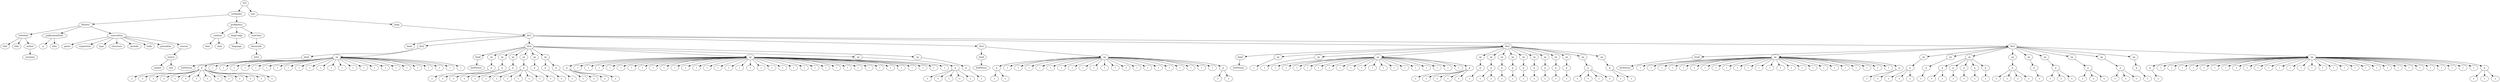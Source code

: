 digraph Tree {
	"t0" [label = "TEI"];
	"t1" [label = "teiHeader"];
	"t2" [label = "fileDesc"];
	"t3" [label = "titleStmt"];
	"t4" [label = "title"];
	"t5" [label = "title"];
	"t6" [label = "author"];
	"t7" [label = "surname"];
	"t8" [label = "publicationStmt"];
	"t9" [label = "p"];
	"t10" [label = "idno"];
	"t11" [label = "sourceDesc"];
	"t12" [label = "genre"];
	"t13" [label = "inspiration"];
	"t14" [label = "type"];
	"t15" [label = "structure"];
	"t16" [label = "periode"];
	"t17" [label = "taille"];
	"t18" [label = "permalien"];
	"t19" [label = "sources"];
	"t20" [label = "source"];
	"t21" [label = "author"];
	"t22" [label = "text"];
	"t23" [label = "profileDesc"];
	"t24" [label = "creation"];
	"t25" [label = "date"];
	"t26" [label = "date"];
	"t27" [label = "langUsage"];
	"t28" [label = "language"];
	"t29" [label = "textClass"];
	"t30" [label = "keywords"];
	"t31" [label = "term"];
	"t32" [label = "text"];
	"t33" [label = "body"];
	"t34" [label = "div1"];
	"t35" [label = "head"];
	"t36" [label = "div2"];
	"t37" [label = "head"];
	"t38" [label = "listPerson"];
	"t39" [label = "sp"];
	"t40" [label = "p"];
	"t41" [label = "s"];
	"t42" [label = "s"];
	"t43" [label = "s"];
	"t44" [label = "s"];
	"t45" [label = "s"];
	"t46" [label = "s"];
	"t47" [label = "s"];
	"t48" [label = "s"];
	"t49" [label = "s"];
	"t50" [label = "s"];
	"t51" [label = "s"];
	"t52" [label = "s"];
	"t53" [label = "s"];
	"t54" [label = "s"];
	"t55" [label = "l"];
	"t56" [label = "l"];
	"t57" [label = "l"];
	"t58" [label = "l"];
	"t59" [label = "l"];
	"t60" [label = "l"];
	"t61" [label = "l"];
	"t62" [label = "l"];
	"t63" [label = "l"];
	"t64" [label = "l"];
	"t65" [label = "l"];
	"t66" [label = "l"];
	"t67" [label = "l"];
	"t68" [label = "l"];
	"t69" [label = "l"];
	"t70" [label = "l"];
	"t71" [label = "l"];
	"t72" [label = "l"];
	"t73" [label = "l"];
	"t74" [label = "l"];
	"t75" [label = "l"];
	"t76" [label = "l"];
	"t77" [label = "l"];
	"t78" [label = "l"];
	"t79" [label = "div2"];
	"t80" [label = "head"];
	"t81" [label = "listPerson"];
	"t82" [label = "sp"];
	"t83" [label = "p"];
	"t84" [label = "s"];
	"t85" [label = "sp"];
	"t86" [label = "p"];
	"t87" [label = "s"];
	"t88" [label = "s"];
	"t89" [label = "s"];
	"t90" [label = "sp"];
	"t91" [label = "p"];
	"t92" [label = "s"];
	"t93" [label = "s"];
	"t94" [label = "sp"];
	"t95" [label = "p"];
	"t96" [label = "s"];
	"t97" [label = "s"];
	"t98" [label = "s"];
	"t99" [label = "s"];
	"t100" [label = "s"];
	"t101" [label = "sp"];
	"t102" [label = "p"];
	"t103" [label = "s"];
	"t104" [label = "sp"];
	"t105" [label = "p"];
	"t106" [label = "s"];
	"t107" [label = "p"];
	"t108" [label = "s"];
	"t109" [label = "sp"];
	"t110" [label = "p"];
	"t111" [label = "s"];
	"t112" [label = "s"];
	"t113" [label = "s"];
	"t114" [label = "s"];
	"t115" [label = "l"];
	"t116" [label = "l"];
	"t117" [label = "l"];
	"t118" [label = "l"];
	"t119" [label = "l"];
	"t120" [label = "l"];
	"t121" [label = "l"];
	"t122" [label = "l"];
	"t123" [label = "l"];
	"t124" [label = "l"];
	"t125" [label = "l"];
	"t126" [label = "l"];
	"t127" [label = "l"];
	"t128" [label = "l"];
	"t129" [label = "l"];
	"t130" [label = "l"];
	"t131" [label = "l"];
	"t132" [label = "l"];
	"t133" [label = "l"];
	"t134" [label = "l"];
	"t135" [label = "l"];
	"t136" [label = "l"];
	"t137" [label = "l"];
	"t138" [label = "l"];
	"t139" [label = "l"];
	"t140" [label = "l"];
	"t141" [label = "l"];
	"t142" [label = "l"];
	"t143" [label = "l"];
	"t144" [label = "l"];
	"t145" [label = "l"];
	"t146" [label = "l"];
	"t147" [label = "l"];
	"t148" [label = "l"];
	"t149" [label = "l"];
	"t150" [label = "sp"];
	"t151" [label = "p"];
	"t152" [label = "s"];
	"t153" [label = "s"];
	"t154" [label = "s"];
	"t155" [label = "s"];
	"t156" [label = "s"];
	"t157" [label = "sp"];
	"t158" [label = "p"];
	"t159" [label = "s"];
	"t160" [label = "div2"];
	"t161" [label = "head"];
	"t162" [label = "listPerson"];
	"t163" [label = "sp"];
	"t164" [label = "p"];
	"t165" [label = "s"];
	"t166" [label = "s"];
	"t167" [label = "l"];
	"t168" [label = "l"];
	"t169" [label = "l"];
	"t170" [label = "l"];
	"t171" [label = "l"];
	"t172" [label = "l"];
	"t173" [label = "l"];
	"t174" [label = "l"];
	"t175" [label = "l"];
	"t176" [label = "l"];
	"t177" [label = "l"];
	"t178" [label = "l"];
	"t179" [label = "l"];
	"t180" [label = "l"];
	"t181" [label = "l"];
	"t182" [label = "l"];
	"t183" [label = "l"];
	"t184" [label = "l"];
	"t185" [label = "l"];
	"t186" [label = "l"];
	"t187" [label = "p"];
	"t188" [label = "s"];
	"t189" [label = "s"];
	"t190" [label = "div2"];
	"t191" [label = "head"];
	"t192" [label = "listPerson"];
	"t193" [label = "sp"];
	"t194" [label = "l"];
	"t195" [label = "sp"];
	"t196" [label = "l"];
	"t197" [label = "sp"];
	"t198" [label = "l"];
	"t199" [label = "l"];
	"t200" [label = "l"];
	"t201" [label = "l"];
	"t202" [label = "l"];
	"t203" [label = "l"];
	"t204" [label = "l"];
	"t205" [label = "l"];
	"t206" [label = "l"];
	"t207" [label = "l"];
	"t208" [label = "l"];
	"t209" [label = "l"];
	"t210" [label = "l"];
	"t211" [label = "l"];
	"t212" [label = "l"];
	"t213" [label = "l"];
	"t214" [label = "l"];
	"t215" [label = "l"];
	"t216" [label = "p"];
	"t217" [label = "s"];
	"t218" [label = "s"];
	"t219" [label = "s"];
	"t220" [label = "s"];
	"t221" [label = "s"];
	"t222" [label = "sp"];
	"t223" [label = "p"];
	"t224" [label = "s"];
	"t225" [label = "sp"];
	"t226" [label = "p"];
	"t227" [label = "s"];
	"t228" [label = "s"];
	"t229" [label = "sp"];
	"t230" [label = "p"];
	"t231" [label = "s"];
	"t232" [label = "sp"];
	"t233" [label = "p"];
	"t234" [label = "s"];
	"t235" [label = "sp"];
	"t236" [label = "p"];
	"t237" [label = "s"];
	"t238" [label = "sp"];
	"t239" [label = "p"];
	"t240" [label = "s"];
	"t241" [label = "sp"];
	"t242" [label = "p"];
	"t243" [label = "s"];
	"t244" [label = "sp"];
	"t245" [label = "p"];
	"t246" [label = "s"];
	"t247" [label = "sp"];
	"t248" [label = "p"];
	"t249" [label = "s"];
	"t250" [label = "sp"];
	"t251" [label = "p"];
	"t252" [label = "s"];
	"t253" [label = "s"];
	"t254" [label = "s"];
	"t255" [label = "s"];
	"t256" [label = "sp"];
	"t257" [label = "p"];
	"t258" [label = "s"];
	"t259" [label = "s"];
	"t260" [label = "div2"];
	"t261" [label = "head"];
	"t262" [label = "listPerson"];
	"t263" [label = "sp"];
	"t264" [label = "l"];
	"t265" [label = "l"];
	"t266" [label = "l"];
	"t267" [label = "l"];
	"t268" [label = "l"];
	"t269" [label = "l"];
	"t270" [label = "l"];
	"t271" [label = "l"];
	"t272" [label = "l"];
	"t273" [label = "l"];
	"t274" [label = "l"];
	"t275" [label = "l"];
	"t276" [label = "l"];
	"t277" [label = "l"];
	"t278" [label = "l"];
	"t279" [label = "l"];
	"t280" [label = "l"];
	"t281" [label = "l"];
	"t282" [label = "l"];
	"t283" [label = "l"];
	"t284" [label = "l"];
	"t285" [label = "l"];
	"t286" [label = "l"];
	"t287" [label = "l"];
	"t288" [label = "p"];
	"t289" [label = "s"];
	"t290" [label = "s"];
	"t291" [label = "sp"];
	"t292" [label = "p"];
	"t293" [label = "s"];
	"t294" [label = "s"];
	"t295" [label = "s"];
	"t296" [label = "sp"];
	"t297" [label = "p"];
	"t298" [label = "s"];
	"t299" [label = "sp"];
	"t300" [label = "p"];
	"t301" [label = "s"];
	"t302" [label = "s"];
	"t303" [label = "p"];
	"t304" [label = "s"];
	"t305" [label = "p"];
	"t306" [label = "s"];
	"t307" [label = "p"];
	"t308" [label = "s"];
	"t309" [label = "p"];
	"t310" [label = "s"];
	"t311" [label = "sp"];
	"t312" [label = "p"];
	"t313" [label = "s"];
	"t314" [label = "s"];
	"t315" [label = "s"];
	"t316" [label = "s"];
	"t317" [label = "sp"];
	"t318" [label = "p"];
	"t319" [label = "s"];
	"t320" [label = "sp"];
	"t321" [label = "p"];
	"t322" [label = "s"];
	"t323" [label = "s"];
	"t324" [label = "s"];
	"t325" [label = "sp"];
	"t326" [label = "p"];
	"t327" [label = "s"];
	"t328" [label = "s"];
	"t329" [label = "s"];
	"t330" [label = "sp"];
	"t331" [label = "p"];
	"t332" [label = "s"];
	"t333" [label = "s"];
	"t334" [label = "s"];
	"t335" [label = "sp"];
	"t336" [label = "p"];
	"t337" [label = "s"];
	"t338" [label = "sp"];
	"t339" [label = "p"];
	"t340" [label = "s"];
	"t341" [label = "l"];
	"t342" [label = "l"];
	"t343" [label = "l"];
	"t344" [label = "l"];
	"t345" [label = "l"];
	"t346" [label = "l"];
	"t347" [label = "l"];
	"t348" [label = "l"];
	"t349" [label = "l"];
	"t350" [label = "l"];
	"t351" [label = "l"];
	"t352" [label = "l"];
	"t353" [label = "l"];
	"t354" [label = "l"];
	"t355" [label = "l"];
	"t356" [label = "l"];
	"t357" [label = "l"];
	"t358" [label = "l"];
	"t359" [label = "l"];
	"t360" [label = "l"];
	"t361" [label = "l"];
	"t362" [label = "l"];
	"t363" [label = "l"];
	"t364" [label = "l"];
	"t365" [label = "l"];
	"t366" [label = "l"];
	"t367" [label = "l"];
	"t368" [label = "l"];
	"t369" [label = "l"];
	"t370" [label = "l"];
	"t371" [label = "p"];
	"t372" [label = "s"];
	"t373" [label = "s"];
	"t374" [label = "s"];
	"t0" -> "t1";
	"t1" -> "t2";
	"t2" -> "t3";
	"t3" -> "t4";
	"t3" -> "t5";
	"t3" -> "t6";
	"t6" -> "t7";
	"t2" -> "t8";
	"t8" -> "t9";
	"t8" -> "t10";
	"t2" -> "t11";
	"t11" -> "t12";
	"t11" -> "t13";
	"t11" -> "t14";
	"t11" -> "t15";
	"t11" -> "t16";
	"t11" -> "t17";
	"t11" -> "t18";
	"t11" -> "t19";
	"t19" -> "t20";
	"t20" -> "t21";
	"t20" -> "t22";
	"t1" -> "t23";
	"t23" -> "t24";
	"t24" -> "t25";
	"t24" -> "t26";
	"t23" -> "t27";
	"t27" -> "t28";
	"t23" -> "t29";
	"t29" -> "t30";
	"t30" -> "t31";
	"t0" -> "t32";
	"t32" -> "t33";
	"t33" -> "t34";
	"t34" -> "t35";
	"t34" -> "t36";
	"t36" -> "t37";
	"t37" -> "t38";
	"t36" -> "t39";
	"t39" -> "t40";
	"t40" -> "t41";
	"t40" -> "t42";
	"t40" -> "t43";
	"t40" -> "t44";
	"t40" -> "t45";
	"t40" -> "t46";
	"t40" -> "t47";
	"t40" -> "t48";
	"t40" -> "t49";
	"t40" -> "t50";
	"t40" -> "t51";
	"t40" -> "t52";
	"t40" -> "t53";
	"t40" -> "t54";
	"t39" -> "t55";
	"t39" -> "t56";
	"t39" -> "t57";
	"t39" -> "t58";
	"t39" -> "t59";
	"t39" -> "t60";
	"t39" -> "t61";
	"t39" -> "t62";
	"t39" -> "t63";
	"t39" -> "t64";
	"t39" -> "t65";
	"t39" -> "t66";
	"t39" -> "t67";
	"t39" -> "t68";
	"t39" -> "t69";
	"t39" -> "t70";
	"t39" -> "t71";
	"t39" -> "t72";
	"t39" -> "t73";
	"t39" -> "t74";
	"t39" -> "t75";
	"t39" -> "t76";
	"t39" -> "t77";
	"t39" -> "t78";
	"t34" -> "t79";
	"t79" -> "t80";
	"t80" -> "t81";
	"t79" -> "t82";
	"t82" -> "t83";
	"t83" -> "t84";
	"t79" -> "t85";
	"t85" -> "t86";
	"t86" -> "t87";
	"t86" -> "t88";
	"t86" -> "t89";
	"t79" -> "t90";
	"t90" -> "t91";
	"t91" -> "t92";
	"t91" -> "t93";
	"t79" -> "t94";
	"t94" -> "t95";
	"t95" -> "t96";
	"t95" -> "t97";
	"t95" -> "t98";
	"t95" -> "t99";
	"t95" -> "t100";
	"t79" -> "t101";
	"t101" -> "t102";
	"t102" -> "t103";
	"t79" -> "t104";
	"t104" -> "t105";
	"t105" -> "t106";
	"t104" -> "t107";
	"t107" -> "t108";
	"t79" -> "t109";
	"t109" -> "t110";
	"t110" -> "t111";
	"t110" -> "t112";
	"t110" -> "t113";
	"t110" -> "t114";
	"t109" -> "t115";
	"t109" -> "t116";
	"t109" -> "t117";
	"t109" -> "t118";
	"t109" -> "t119";
	"t109" -> "t120";
	"t109" -> "t121";
	"t109" -> "t122";
	"t109" -> "t123";
	"t109" -> "t124";
	"t109" -> "t125";
	"t109" -> "t126";
	"t109" -> "t127";
	"t109" -> "t128";
	"t109" -> "t129";
	"t109" -> "t130";
	"t109" -> "t131";
	"t109" -> "t132";
	"t109" -> "t133";
	"t109" -> "t134";
	"t109" -> "t135";
	"t109" -> "t136";
	"t109" -> "t137";
	"t109" -> "t138";
	"t109" -> "t139";
	"t109" -> "t140";
	"t109" -> "t141";
	"t109" -> "t142";
	"t109" -> "t143";
	"t109" -> "t144";
	"t109" -> "t145";
	"t109" -> "t146";
	"t109" -> "t147";
	"t109" -> "t148";
	"t109" -> "t149";
	"t79" -> "t150";
	"t150" -> "t151";
	"t151" -> "t152";
	"t151" -> "t153";
	"t151" -> "t154";
	"t151" -> "t155";
	"t151" -> "t156";
	"t79" -> "t157";
	"t157" -> "t158";
	"t158" -> "t159";
	"t34" -> "t160";
	"t160" -> "t161";
	"t161" -> "t162";
	"t160" -> "t163";
	"t163" -> "t164";
	"t164" -> "t165";
	"t164" -> "t166";
	"t163" -> "t167";
	"t163" -> "t168";
	"t163" -> "t169";
	"t163" -> "t170";
	"t163" -> "t171";
	"t163" -> "t172";
	"t163" -> "t173";
	"t163" -> "t174";
	"t163" -> "t175";
	"t163" -> "t176";
	"t163" -> "t177";
	"t163" -> "t178";
	"t163" -> "t179";
	"t163" -> "t180";
	"t163" -> "t181";
	"t163" -> "t182";
	"t163" -> "t183";
	"t163" -> "t184";
	"t163" -> "t185";
	"t163" -> "t186";
	"t163" -> "t187";
	"t187" -> "t188";
	"t187" -> "t189";
	"t34" -> "t190";
	"t190" -> "t191";
	"t191" -> "t192";
	"t190" -> "t193";
	"t193" -> "t194";
	"t190" -> "t195";
	"t195" -> "t196";
	"t190" -> "t197";
	"t197" -> "t198";
	"t197" -> "t199";
	"t197" -> "t200";
	"t197" -> "t201";
	"t197" -> "t202";
	"t197" -> "t203";
	"t197" -> "t204";
	"t197" -> "t205";
	"t197" -> "t206";
	"t197" -> "t207";
	"t197" -> "t208";
	"t197" -> "t209";
	"t197" -> "t210";
	"t197" -> "t211";
	"t197" -> "t212";
	"t197" -> "t213";
	"t197" -> "t214";
	"t197" -> "t215";
	"t197" -> "t216";
	"t216" -> "t217";
	"t216" -> "t218";
	"t216" -> "t219";
	"t216" -> "t220";
	"t216" -> "t221";
	"t190" -> "t222";
	"t222" -> "t223";
	"t223" -> "t224";
	"t190" -> "t225";
	"t225" -> "t226";
	"t226" -> "t227";
	"t226" -> "t228";
	"t190" -> "t229";
	"t229" -> "t230";
	"t230" -> "t231";
	"t190" -> "t232";
	"t232" -> "t233";
	"t233" -> "t234";
	"t190" -> "t235";
	"t235" -> "t236";
	"t236" -> "t237";
	"t190" -> "t238";
	"t238" -> "t239";
	"t239" -> "t240";
	"t190" -> "t241";
	"t241" -> "t242";
	"t242" -> "t243";
	"t190" -> "t244";
	"t244" -> "t245";
	"t245" -> "t246";
	"t190" -> "t247";
	"t247" -> "t248";
	"t248" -> "t249";
	"t190" -> "t250";
	"t250" -> "t251";
	"t251" -> "t252";
	"t251" -> "t253";
	"t251" -> "t254";
	"t251" -> "t255";
	"t190" -> "t256";
	"t256" -> "t257";
	"t257" -> "t258";
	"t257" -> "t259";
	"t34" -> "t260";
	"t260" -> "t261";
	"t261" -> "t262";
	"t260" -> "t263";
	"t263" -> "t264";
	"t263" -> "t265";
	"t263" -> "t266";
	"t263" -> "t267";
	"t263" -> "t268";
	"t263" -> "t269";
	"t263" -> "t270";
	"t263" -> "t271";
	"t263" -> "t272";
	"t263" -> "t273";
	"t263" -> "t274";
	"t263" -> "t275";
	"t263" -> "t276";
	"t263" -> "t277";
	"t263" -> "t278";
	"t263" -> "t279";
	"t263" -> "t280";
	"t263" -> "t281";
	"t263" -> "t282";
	"t263" -> "t283";
	"t263" -> "t284";
	"t263" -> "t285";
	"t263" -> "t286";
	"t263" -> "t287";
	"t263" -> "t288";
	"t288" -> "t289";
	"t288" -> "t290";
	"t260" -> "t291";
	"t291" -> "t292";
	"t292" -> "t293";
	"t292" -> "t294";
	"t292" -> "t295";
	"t260" -> "t296";
	"t296" -> "t297";
	"t297" -> "t298";
	"t260" -> "t299";
	"t299" -> "t300";
	"t300" -> "t301";
	"t300" -> "t302";
	"t299" -> "t303";
	"t303" -> "t304";
	"t299" -> "t305";
	"t305" -> "t306";
	"t299" -> "t307";
	"t307" -> "t308";
	"t299" -> "t309";
	"t309" -> "t310";
	"t260" -> "t311";
	"t311" -> "t312";
	"t312" -> "t313";
	"t312" -> "t314";
	"t312" -> "t315";
	"t312" -> "t316";
	"t260" -> "t317";
	"t317" -> "t318";
	"t318" -> "t319";
	"t260" -> "t320";
	"t320" -> "t321";
	"t321" -> "t322";
	"t321" -> "t323";
	"t321" -> "t324";
	"t260" -> "t325";
	"t325" -> "t326";
	"t326" -> "t327";
	"t326" -> "t328";
	"t326" -> "t329";
	"t260" -> "t330";
	"t330" -> "t331";
	"t331" -> "t332";
	"t331" -> "t333";
	"t331" -> "t334";
	"t260" -> "t335";
	"t335" -> "t336";
	"t336" -> "t337";
	"t260" -> "t338";
	"t338" -> "t339";
	"t339" -> "t340";
	"t338" -> "t341";
	"t338" -> "t342";
	"t338" -> "t343";
	"t338" -> "t344";
	"t338" -> "t345";
	"t338" -> "t346";
	"t338" -> "t347";
	"t338" -> "t348";
	"t338" -> "t349";
	"t338" -> "t350";
	"t338" -> "t351";
	"t338" -> "t352";
	"t338" -> "t353";
	"t338" -> "t354";
	"t338" -> "t355";
	"t338" -> "t356";
	"t338" -> "t357";
	"t338" -> "t358";
	"t338" -> "t359";
	"t338" -> "t360";
	"t338" -> "t361";
	"t338" -> "t362";
	"t338" -> "t363";
	"t338" -> "t364";
	"t338" -> "t365";
	"t338" -> "t366";
	"t338" -> "t367";
	"t338" -> "t368";
	"t338" -> "t369";
	"t338" -> "t370";
	"t338" -> "t371";
	"t371" -> "t372";
	"t371" -> "t373";
	"t371" -> "t374";
}
